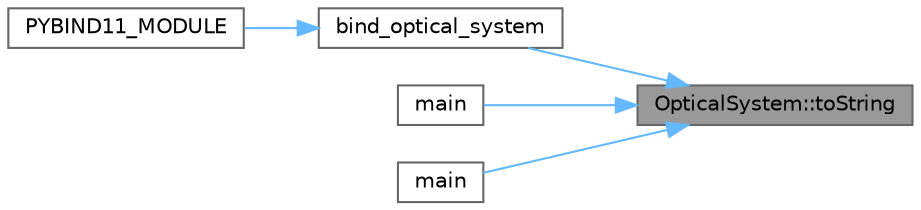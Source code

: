 digraph "OpticalSystem::toString"
{
 // LATEX_PDF_SIZE
  bgcolor="transparent";
  edge [fontname=Helvetica,fontsize=10,labelfontname=Helvetica,labelfontsize=10];
  node [fontname=Helvetica,fontsize=10,shape=box,height=0.2,width=0.4];
  rankdir="RL";
  Node1 [id="Node000001",label="OpticalSystem::toString",height=0.2,width=0.4,color="gray40", fillcolor="grey60", style="filled", fontcolor="black",tooltip="Prints a string representation of the optical system to an output stream."];
  Node1 -> Node2 [id="edge1_Node000001_Node000002",dir="back",color="steelblue1",style="solid",tooltip=" "];
  Node2 [id="Node000002",label="bind_optical_system",height=0.2,width=0.4,color="grey40", fillcolor="white", style="filled",URL="$bind__optical__system_8cpp.html#a4d9ce1c1e7f84524c60bc1fcaf35fb22",tooltip=" "];
  Node2 -> Node3 [id="edge2_Node000002_Node000003",dir="back",color="steelblue1",style="solid",tooltip=" "];
  Node3 [id="Node000003",label="PYBIND11_MODULE",height=0.2,width=0.4,color="grey40", fillcolor="white", style="filled",URL="$optisim__bindings_8cpp.html#a82d65b89848c085bfa58a60cdd31d6f6",tooltip=" "];
  Node1 -> Node4 [id="edge3_Node000001_Node000004",dir="back",color="steelblue1",style="solid",tooltip=" "];
  Node4 [id="Node000004",label="main",height=0.2,width=0.4,color="grey40", fillcolor="white", style="filled",URL="$example_8cpp.html#ae66f6b31b5ad750f1fe042a706a4e3d4",tooltip=" "];
  Node1 -> Node5 [id="edge4_Node000001_Node000005",dir="back",color="steelblue1",style="solid",tooltip=" "];
  Node5 [id="Node000005",label="main",height=0.2,width=0.4,color="grey40", fillcolor="white", style="filled",URL="$OptiSim_8cpp.html#a0ddf1224851353fc92bfbff6f499fa97",tooltip="The main entry point of the OptiSim application."];
}
